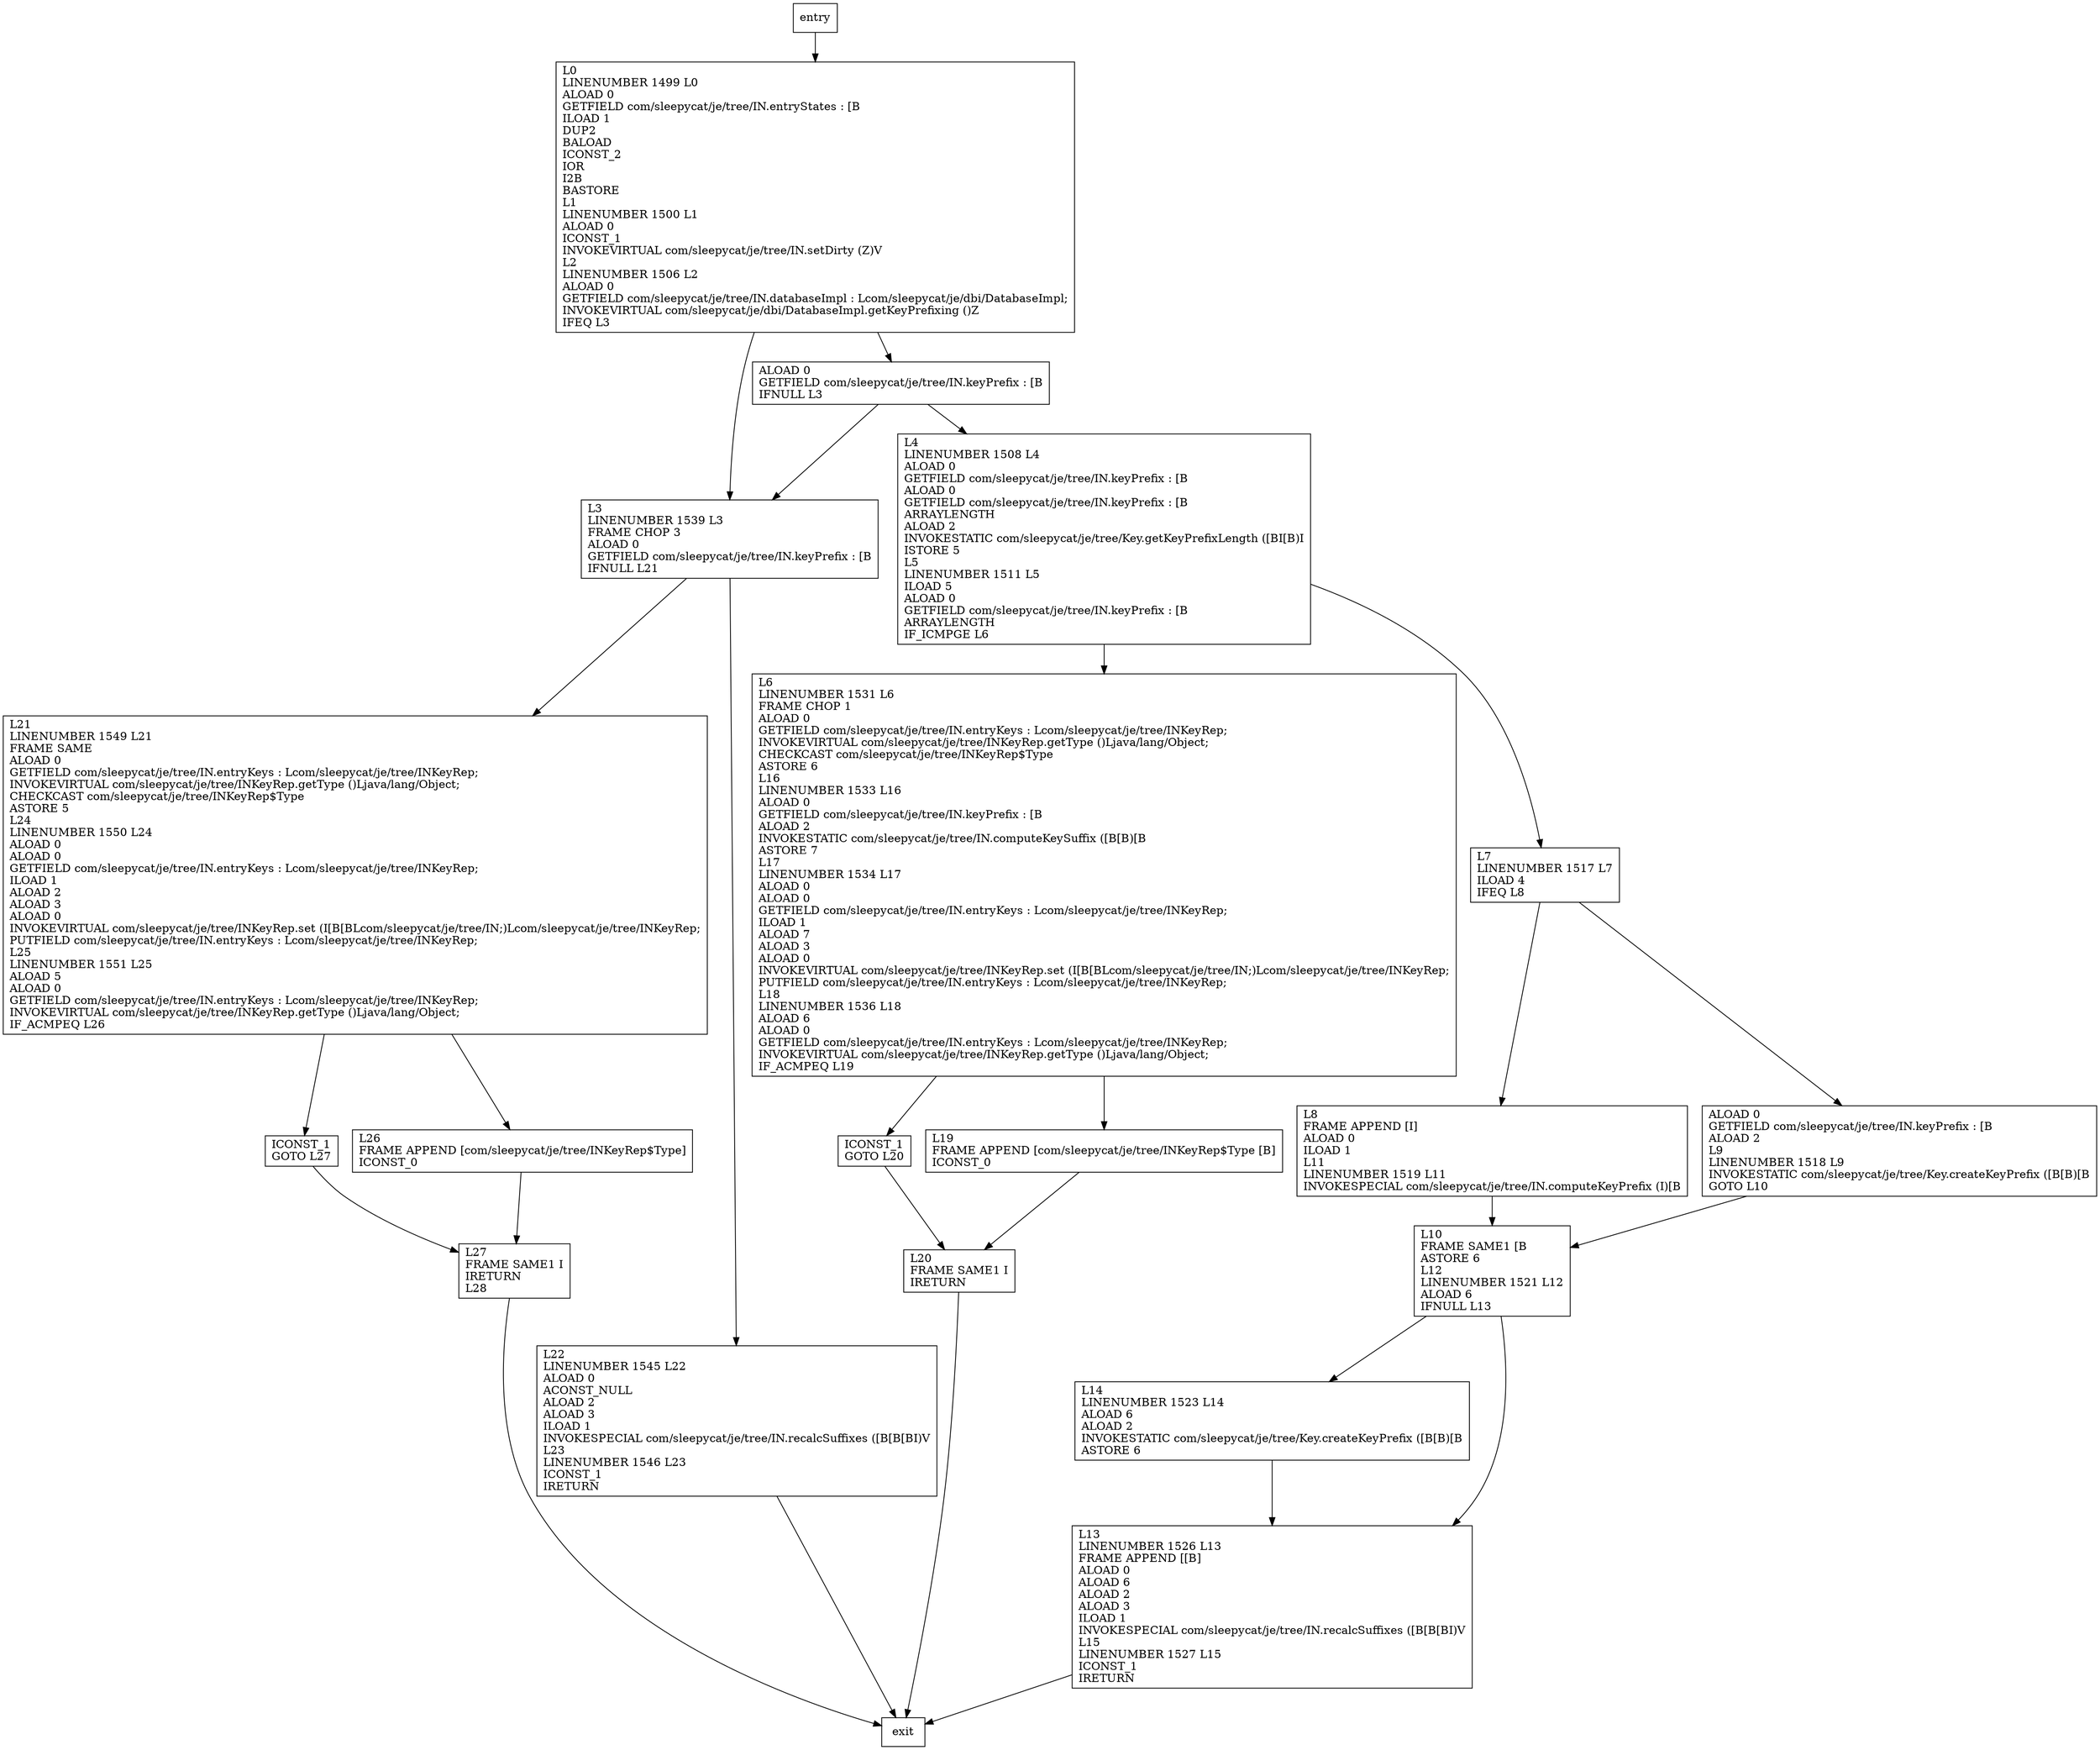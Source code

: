 digraph setKey {
node [shape=record];
356292630 [label="L21\lLINENUMBER 1549 L21\lFRAME SAME\lALOAD 0\lGETFIELD com/sleepycat/je/tree/IN.entryKeys : Lcom/sleepycat/je/tree/INKeyRep;\lINVOKEVIRTUAL com/sleepycat/je/tree/INKeyRep.getType ()Ljava/lang/Object;\lCHECKCAST com/sleepycat/je/tree/INKeyRep$Type\lASTORE 5\lL24\lLINENUMBER 1550 L24\lALOAD 0\lALOAD 0\lGETFIELD com/sleepycat/je/tree/IN.entryKeys : Lcom/sleepycat/je/tree/INKeyRep;\lILOAD 1\lALOAD 2\lALOAD 3\lALOAD 0\lINVOKEVIRTUAL com/sleepycat/je/tree/INKeyRep.set (I[B[BLcom/sleepycat/je/tree/IN;)Lcom/sleepycat/je/tree/INKeyRep;\lPUTFIELD com/sleepycat/je/tree/IN.entryKeys : Lcom/sleepycat/je/tree/INKeyRep;\lL25\lLINENUMBER 1551 L25\lALOAD 5\lALOAD 0\lGETFIELD com/sleepycat/je/tree/IN.entryKeys : Lcom/sleepycat/je/tree/INKeyRep;\lINVOKEVIRTUAL com/sleepycat/je/tree/INKeyRep.getType ()Ljava/lang/Object;\lIF_ACMPEQ L26\l"];
1977272502 [label="L27\lFRAME SAME1 I\lIRETURN\lL28\l"];
342092369 [label="L3\lLINENUMBER 1539 L3\lFRAME CHOP 3\lALOAD 0\lGETFIELD com/sleepycat/je/tree/IN.keyPrefix : [B\lIFNULL L21\l"];
746921978 [label="L6\lLINENUMBER 1531 L6\lFRAME CHOP 1\lALOAD 0\lGETFIELD com/sleepycat/je/tree/IN.entryKeys : Lcom/sleepycat/je/tree/INKeyRep;\lINVOKEVIRTUAL com/sleepycat/je/tree/INKeyRep.getType ()Ljava/lang/Object;\lCHECKCAST com/sleepycat/je/tree/INKeyRep$Type\lASTORE 6\lL16\lLINENUMBER 1533 L16\lALOAD 0\lGETFIELD com/sleepycat/je/tree/IN.keyPrefix : [B\lALOAD 2\lINVOKESTATIC com/sleepycat/je/tree/IN.computeKeySuffix ([B[B)[B\lASTORE 7\lL17\lLINENUMBER 1534 L17\lALOAD 0\lALOAD 0\lGETFIELD com/sleepycat/je/tree/IN.entryKeys : Lcom/sleepycat/je/tree/INKeyRep;\lILOAD 1\lALOAD 7\lALOAD 3\lALOAD 0\lINVOKEVIRTUAL com/sleepycat/je/tree/INKeyRep.set (I[B[BLcom/sleepycat/je/tree/IN;)Lcom/sleepycat/je/tree/INKeyRep;\lPUTFIELD com/sleepycat/je/tree/IN.entryKeys : Lcom/sleepycat/je/tree/INKeyRep;\lL18\lLINENUMBER 1536 L18\lALOAD 6\lALOAD 0\lGETFIELD com/sleepycat/je/tree/IN.entryKeys : Lcom/sleepycat/je/tree/INKeyRep;\lINVOKEVIRTUAL com/sleepycat/je/tree/INKeyRep.getType ()Ljava/lang/Object;\lIF_ACMPEQ L19\l"];
1600566696 [label="L4\lLINENUMBER 1508 L4\lALOAD 0\lGETFIELD com/sleepycat/je/tree/IN.keyPrefix : [B\lALOAD 0\lGETFIELD com/sleepycat/je/tree/IN.keyPrefix : [B\lARRAYLENGTH\lALOAD 2\lINVOKESTATIC com/sleepycat/je/tree/Key.getKeyPrefixLength ([BI[B)I\lISTORE 5\lL5\lLINENUMBER 1511 L5\lILOAD 5\lALOAD 0\lGETFIELD com/sleepycat/je/tree/IN.keyPrefix : [B\lARRAYLENGTH\lIF_ICMPGE L6\l"];
1695746422 [label="L14\lLINENUMBER 1523 L14\lALOAD 6\lALOAD 2\lINVOKESTATIC com/sleepycat/je/tree/Key.createKeyPrefix ([B[B)[B\lASTORE 6\l"];
1011173396 [label="L8\lFRAME APPEND [I]\lALOAD 0\lILOAD 1\lL11\lLINENUMBER 1519 L11\lINVOKESPECIAL com/sleepycat/je/tree/IN.computeKeyPrefix (I)[B\l"];
943450793 [label="L10\lFRAME SAME1 [B\lASTORE 6\lL12\lLINENUMBER 1521 L12\lALOAD 6\lIFNULL L13\l"];
108347109 [label="ICONST_1\lGOTO L20\l"];
1635578400 [label="L19\lFRAME APPEND [com/sleepycat/je/tree/INKeyRep$Type [B]\lICONST_0\l"];
658458969 [label="L7\lLINENUMBER 1517 L7\lILOAD 4\lIFEQ L8\l"];
1449426053 [label="ALOAD 0\lGETFIELD com/sleepycat/je/tree/IN.keyPrefix : [B\lALOAD 2\lL9\lLINENUMBER 1518 L9\lINVOKESTATIC com/sleepycat/je/tree/Key.createKeyPrefix ([B[B)[B\lGOTO L10\l"];
283558149 [label="L13\lLINENUMBER 1526 L13\lFRAME APPEND [[B]\lALOAD 0\lALOAD 6\lALOAD 2\lALOAD 3\lILOAD 1\lINVOKESPECIAL com/sleepycat/je/tree/IN.recalcSuffixes ([B[B[BI)V\lL15\lLINENUMBER 1527 L15\lICONST_1\lIRETURN\l"];
974199719 [label="L22\lLINENUMBER 1545 L22\lALOAD 0\lACONST_NULL\lALOAD 2\lALOAD 3\lILOAD 1\lINVOKESPECIAL com/sleepycat/je/tree/IN.recalcSuffixes ([B[B[BI)V\lL23\lLINENUMBER 1546 L23\lICONST_1\lIRETURN\l"];
475602880 [label="L20\lFRAME SAME1 I\lIRETURN\l"];
836262175 [label="L0\lLINENUMBER 1499 L0\lALOAD 0\lGETFIELD com/sleepycat/je/tree/IN.entryStates : [B\lILOAD 1\lDUP2\lBALOAD\lICONST_2\lIOR\lI2B\lBASTORE\lL1\lLINENUMBER 1500 L1\lALOAD 0\lICONST_1\lINVOKEVIRTUAL com/sleepycat/je/tree/IN.setDirty (Z)V\lL2\lLINENUMBER 1506 L2\lALOAD 0\lGETFIELD com/sleepycat/je/tree/IN.databaseImpl : Lcom/sleepycat/je/dbi/DatabaseImpl;\lINVOKEVIRTUAL com/sleepycat/je/dbi/DatabaseImpl.getKeyPrefixing ()Z\lIFEQ L3\l"];
324502883 [label="ICONST_1\lGOTO L27\l"];
1193553878 [label="L26\lFRAME APPEND [com/sleepycat/je/tree/INKeyRep$Type]\lICONST_0\l"];
1240927152 [label="ALOAD 0\lGETFIELD com/sleepycat/je/tree/IN.keyPrefix : [B\lIFNULL L3\l"];
entry;
exit;
356292630 -> 324502883
356292630 -> 1193553878
1977272502 -> exit
342092369 -> 356292630
342092369 -> 974199719
746921978 -> 108347109
746921978 -> 1635578400
1600566696 -> 658458969
1600566696 -> 746921978
1695746422 -> 283558149
1011173396 -> 943450793
943450793 -> 1695746422
943450793 -> 283558149
entry -> 836262175
108347109 -> 475602880
1635578400 -> 475602880
658458969 -> 1449426053
658458969 -> 1011173396
1449426053 -> 943450793
283558149 -> exit
974199719 -> exit
475602880 -> exit
836262175 -> 342092369
836262175 -> 1240927152
324502883 -> 1977272502
1193553878 -> 1977272502
1240927152 -> 342092369
1240927152 -> 1600566696
}
